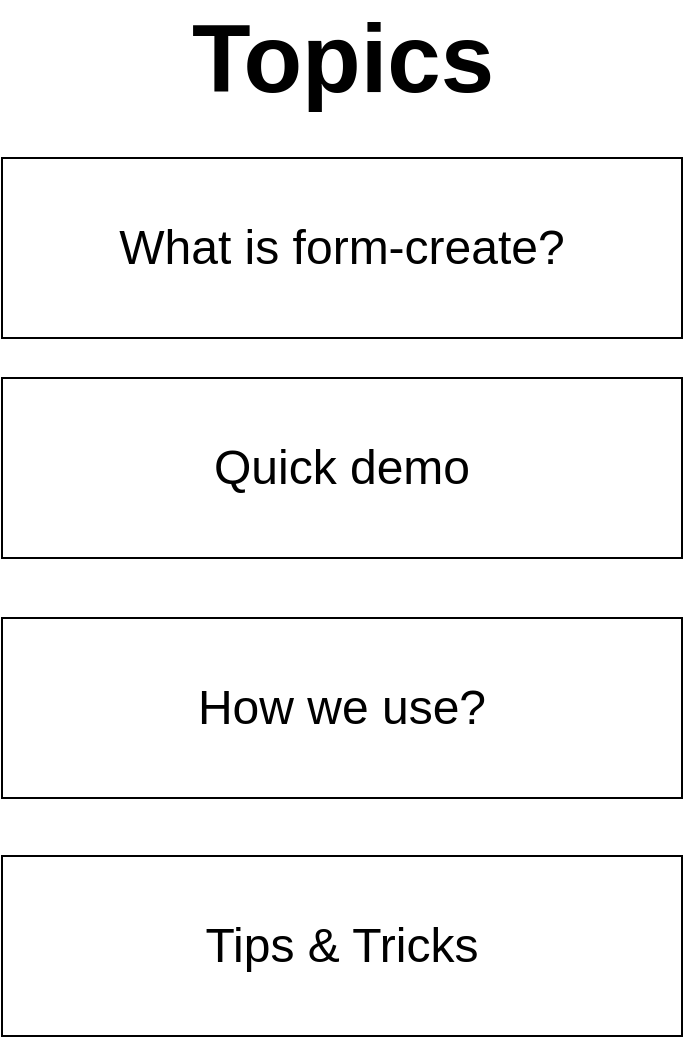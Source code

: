 <mxfile version="17.4.3" type="github" pages="5">
  <diagram id="wHOXtbFzsqbxaY9y36Qa" name="Topics">
    <mxGraphModel dx="1490" dy="581" grid="1" gridSize="10" guides="1" tooltips="1" connect="1" arrows="1" fold="1" page="1" pageScale="1" pageWidth="827" pageHeight="1169" math="0" shadow="0">
      <root>
        <mxCell id="0" />
        <mxCell id="1" parent="0" />
        <mxCell id="XcCG60vfJ_4-gFg8ghdK-1" value="&lt;font style=&quot;font-size: 24px&quot;&gt;What is form-create?&lt;/font&gt;" style="rounded=0;whiteSpace=wrap;html=1;flipV=0;flipH=0;" parent="1" vertex="1">
          <mxGeometry x="220" y="108" width="340" height="90" as="geometry" />
        </mxCell>
        <mxCell id="XcCG60vfJ_4-gFg8ghdK-2" value="&lt;font style=&quot;font-size: 24px&quot;&gt;Quick demo&lt;/font&gt;" style="rounded=0;whiteSpace=wrap;html=1;flipV=0;flipH=0;" parent="1" vertex="1">
          <mxGeometry x="220" y="218" width="340" height="90" as="geometry" />
        </mxCell>
        <mxCell id="XcCG60vfJ_4-gFg8ghdK-3" value="&lt;font style=&quot;font-size: 24px&quot;&gt;How we use?&lt;/font&gt;" style="rounded=0;whiteSpace=wrap;html=1;flipV=0;flipH=0;" parent="1" vertex="1">
          <mxGeometry x="220" y="338" width="340" height="90" as="geometry" />
        </mxCell>
        <mxCell id="XcCG60vfJ_4-gFg8ghdK-4" value="&lt;font style=&quot;font-size: 48px&quot;&gt;Topics&lt;/font&gt;" style="text;strokeColor=none;fillColor=none;html=1;fontSize=24;fontStyle=1;verticalAlign=middle;align=center;flipV=0;flipH=0;" parent="1" vertex="1">
          <mxGeometry x="340" y="38" width="100" height="40" as="geometry" />
        </mxCell>
        <mxCell id="c1fqwx-IYq2Ev7FIAcv4-1" value="&lt;span style=&quot;font-size: 24px&quot;&gt;Tips &amp;amp; Tricks&lt;/span&gt;" style="rounded=0;whiteSpace=wrap;html=1;flipV=0;flipH=0;" parent="1" vertex="1">
          <mxGeometry x="220" y="457" width="340" height="90" as="geometry" />
        </mxCell>
      </root>
    </mxGraphModel>
  </diagram>
  <diagram id="nEIDUZdqUormvf-ta0Hz" name="1. What is form-create?">
    <mxGraphModel dx="860" dy="974" grid="1" gridSize="10" guides="1" tooltips="1" connect="1" arrows="1" fold="1" page="1" pageScale="1" pageWidth="827" pageHeight="1169" math="0" shadow="0">
      <root>
        <mxCell id="0" />
        <mxCell id="1" parent="0" />
        <mxCell id="fFix_f5iiehwotflwIBN-1" value="&lt;span style=&quot;font-size: 48px&quot;&gt;What is form-create?&lt;/span&gt;" style="text;strokeColor=none;fillColor=none;html=1;fontSize=24;fontStyle=1;verticalAlign=middle;align=center;flipV=0;flipH=0;" parent="1" vertex="1">
          <mxGeometry x="340" y="180" width="100" height="40" as="geometry" />
        </mxCell>
        <mxCell id="zpqxaHorutE7Zv-VUjvX-1" value="&lt;span style=&quot;font-size: 24px&quot;&gt;&lt;a href=&quot;http://www.form-create.com&quot;&gt;Official&amp;nbsp;Site&lt;/a&gt;&lt;/span&gt;" style="rounded=0;whiteSpace=wrap;html=1;flipV=0;flipH=0;" parent="1" vertex="1">
          <mxGeometry x="220" y="250" width="340" height="90" as="geometry" />
        </mxCell>
        <mxCell id="hoP9czY8-e6oGllQix-s-1" value="&lt;font style=&quot;font-size: 24px&quot;&gt;&lt;a href=&quot;http://www.form-create.com/v2/guide/example.html&quot;&gt;Online Demo&lt;/a&gt;&lt;/font&gt;" style="rounded=0;whiteSpace=wrap;html=1;flipV=0;flipH=0;" parent="1" vertex="1">
          <mxGeometry x="220" y="360" width="340" height="90" as="geometry" />
        </mxCell>
        <mxCell id="tFrTlXKZdyED1NYk4q9Z-1" value="&lt;font style=&quot;font-size: 24px&quot;&gt;&lt;a href=&quot;http://www.form-create.com/v3/instance.html&quot;&gt;API Document&lt;/a&gt;&lt;/font&gt;" style="rounded=0;whiteSpace=wrap;html=1;flipV=0;flipH=0;" parent="1" vertex="1">
          <mxGeometry x="220" y="480" width="340" height="90" as="geometry" />
        </mxCell>
      </root>
    </mxGraphModel>
  </diagram>
  <diagram id="ZASOGBbHsUsPo-wAvWAS" name="2. Quick Demo">
    <mxGraphModel dx="1278" dy="547" grid="1" gridSize="10" guides="1" tooltips="1" connect="1" arrows="1" fold="1" page="1" pageScale="1" pageWidth="827" pageHeight="1169" math="0" shadow="0">
      <root>
        <mxCell id="0" />
        <mxCell id="1" parent="0" />
        <mxCell id="Qr_gkENAu9nSlmzX8PUF-1" value="&lt;span style=&quot;font-size: 48px&quot;&gt;Quick demo&lt;/span&gt;" style="text;strokeColor=none;fillColor=none;html=1;fontSize=24;fontStyle=1;verticalAlign=middle;align=center;flipV=0;flipH=0;" parent="1" vertex="1">
          <mxGeometry x="340" y="180" width="100" height="40" as="geometry" />
        </mxCell>
        <mxCell id="CBL36d35s5mIbuAFe2Fw-1" value="&lt;font style=&quot;font-size: 24px&quot;&gt;&lt;a href=&quot;https://www.antdv.com/docs/vue/getting-started-cn/&quot;&gt;Setup ant-design vue site&lt;/a&gt;&lt;/font&gt;" style="rounded=0;whiteSpace=wrap;html=1;flipV=0;flipH=0;" parent="1" vertex="1">
          <mxGeometry x="220" y="250" width="340" height="90" as="geometry" />
        </mxCell>
        <mxCell id="p1moajnamP8SqOMiPCEL-1" value="&lt;font style=&quot;font-size: 24px&quot;&gt;&lt;a href=&quot;http://www.form-create.com/v3/ant-design-vue/&quot;&gt;Install @form-create/ant-design-vue&lt;/a&gt;&lt;/font&gt;" style="rounded=0;whiteSpace=wrap;html=1;flipV=0;flipH=0;" parent="1" vertex="1">
          <mxGeometry x="220" y="360" width="340" height="90" as="geometry" />
        </mxCell>
        <mxCell id="i_WeJTHvn1mlAtm2ti3X-1" value="&lt;font style=&quot;font-size: 24px&quot;&gt;&lt;a href=&quot;http://www.form-create.com/v2/guide/start.html#%E7%BB%84%E4%BB%B6%E6%A8%A1%E5%BC%8F&quot;&gt;config page&lt;/a&gt;&lt;/font&gt;" style="rounded=0;whiteSpace=wrap;html=1;flipV=0;flipH=0;" parent="1" vertex="1">
          <mxGeometry x="220" y="600" width="340" height="90" as="geometry" />
        </mxCell>
        <mxCell id="SHCOtZvIt0tFUaiuwL-d-1" value="&lt;font style=&quot;font-size: 24px&quot;&gt;&lt;a href=&quot;http://www.form-create.com/v2/guide/start.html#%E5%BC%95%E5%85%A5-form-create&quot;&gt;Register globally&lt;/a&gt;&lt;/font&gt;" style="rounded=0;whiteSpace=wrap;html=1;flipV=0;flipH=0;" parent="1" vertex="1">
          <mxGeometry x="220" y="480" width="340" height="90" as="geometry" />
        </mxCell>
      </root>
    </mxGraphModel>
  </diagram>
  <diagram id="AUbIHFCFKuerb20SWkKM" name="3. How we use">
    <mxGraphModel dx="1038" dy="547" grid="1" gridSize="10" guides="1" tooltips="1" connect="1" arrows="1" fold="1" page="1" pageScale="1" pageWidth="850" pageHeight="1100" math="0" shadow="0">
      <root>
        <mxCell id="0" />
        <mxCell id="1" parent="0" />
        <mxCell id="JFQt4dEQCoQPBI_L18Ne-1" value="&lt;span style=&quot;font-size: 48px&quot;&gt;How we use&lt;/span&gt;" style="text;strokeColor=none;fillColor=none;html=1;fontSize=24;fontStyle=1;verticalAlign=middle;align=center;flipV=0;flipH=0;" vertex="1" parent="1">
          <mxGeometry x="340" y="180" width="100" height="40" as="geometry" />
        </mxCell>
        <mxCell id="yOjqKKXjaaKGKbtMVuiz-1" value="&lt;span style=&quot;font-size: 24px&quot;&gt;&lt;a href=&quot;https://qa.form_create.aon.net/&quot;&gt;Form-create designer&lt;/a&gt;&lt;/span&gt;" style="rounded=0;whiteSpace=wrap;html=1;flipV=0;flipH=0;" vertex="1" parent="1">
          <mxGeometry x="220" y="250" width="340" height="90" as="geometry" />
        </mxCell>
        <mxCell id="qy8xXE-l5G2d6LplZ2x4-1" value="&lt;span style=&quot;font-size: 24px&quot;&gt;&lt;a href=&quot;https://backendweb.qa.aonvbonline.com/CaxViews&quot;&gt;Viewer Configuration&lt;/a&gt;&lt;/span&gt;" style="rounded=0;whiteSpace=wrap;html=1;flipV=0;flipH=0;" vertex="1" parent="1">
          <mxGeometry x="220" y="360" width="340" height="90" as="geometry" />
        </mxCell>
        <mxCell id="vEpSwDv3C7ck4Bxw486l-1" value="&lt;font style=&quot;font-size: 24px&quot;&gt;&lt;a href=&quot;https://aononedevops.visualstudio.com/China%20Admin%20X/_wiki/wikis/China-Admin-X.wiki/1116/Form-Create%E9%85%8D%E7%BD%AE%E8%AF%B4%E6%98%8E&quot;&gt;Config Document&lt;/a&gt;&lt;/font&gt;" style="rounded=0;whiteSpace=wrap;html=1;flipV=0;flipH=0;" vertex="1" parent="1">
          <mxGeometry x="220" y="480" width="340" height="90" as="geometry" />
        </mxCell>
      </root>
    </mxGraphModel>
  </diagram>
  <diagram id="zMquwBxQjJU5gMiLC8aD" name="4. Tips &amp; Tricks">
    <mxGraphModel dx="1038" dy="547" grid="1" gridSize="10" guides="1" tooltips="1" connect="1" arrows="1" fold="1" page="1" pageScale="1" pageWidth="850" pageHeight="1100" math="0" shadow="0">
      <root>
        <mxCell id="0" />
        <mxCell id="1" parent="0" />
        <mxCell id="OsTBzGRrQX5LNBOuNJoR-1" value="&lt;span style=&quot;font-size: 48px&quot;&gt;Tips &amp;amp; Tricks&lt;/span&gt;" style="text;strokeColor=none;fillColor=none;html=1;fontSize=24;fontStyle=1;verticalAlign=middle;align=center;flipV=0;flipH=0;" parent="1" vertex="1">
          <mxGeometry x="340" y="180" width="100" height="40" as="geometry" />
        </mxCell>
        <mxCell id="LHG2Q6iAc1LYbzeD4QYu-1" value="&lt;font style=&quot;font-size: 24px&quot;&gt;&lt;a href=&quot;https://adminsite.qa.aonvbonline.com/#/dashboard/product-config/products&quot;&gt;Product Edit&lt;/a&gt;&lt;/font&gt;" style="rounded=0;whiteSpace=wrap;html=1;flipV=0;flipH=0;" parent="1" vertex="1">
          <mxGeometry x="220" y="250" width="340" height="90" as="geometry" />
        </mxCell>
      </root>
    </mxGraphModel>
  </diagram>
</mxfile>
